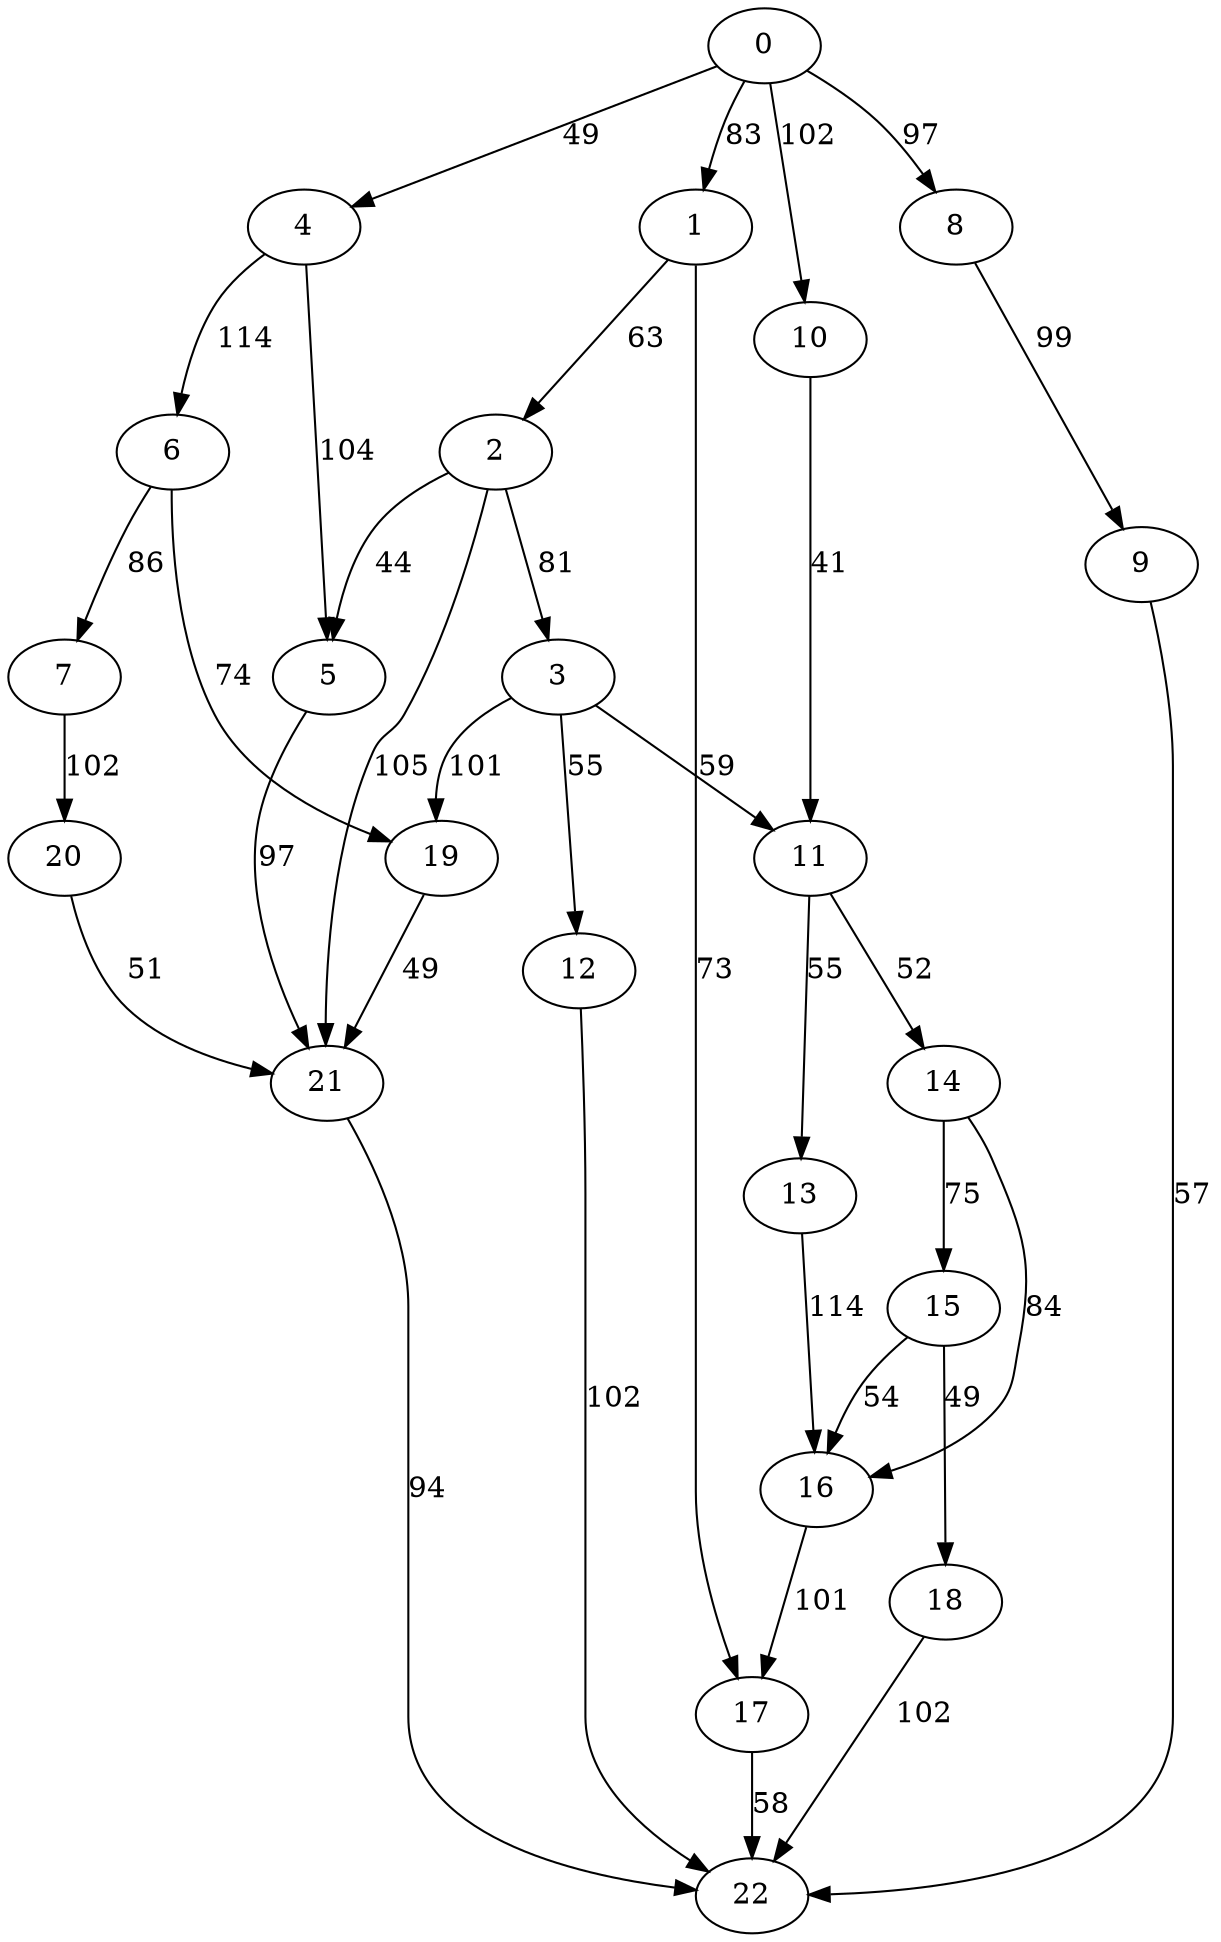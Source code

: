 digraph t20p6r5_16 {
0 -> 1 [ label = 83 ];
0 -> 4 [ label = 49 ];
0 -> 8 [ label = 97 ];
0 -> 10 [ label = 102 ];
1 -> 2 [ label = 63 ];
1 -> 17 [ label = 73 ];
2 -> 3 [ label = 81 ];
2 -> 5 [ label = 44 ];
2 -> 21 [ label = 105 ];
3 -> 11 [ label = 59 ];
3 -> 12 [ label = 55 ];
3 -> 19 [ label = 101 ];
4 -> 5 [ label = 104 ];
4 -> 6 [ label = 114 ];
5 -> 21 [ label = 97 ];
6 -> 7 [ label = 86 ];
6 -> 19 [ label = 74 ];
7 -> 20 [ label = 102 ];
8 -> 9 [ label = 99 ];
9 -> 22 [ label = 57 ];
10 -> 11 [ label = 41 ];
11 -> 13 [ label = 55 ];
11 -> 14 [ label = 52 ];
12 -> 22 [ label = 102 ];
13 -> 16 [ label = 114 ];
14 -> 15 [ label = 75 ];
14 -> 16 [ label = 84 ];
15 -> 16 [ label = 54 ];
15 -> 18 [ label = 49 ];
16 -> 17 [ label = 101 ];
17 -> 22 [ label = 58 ];
18 -> 22 [ label = 102 ];
19 -> 21 [ label = 49 ];
20 -> 21 [ label = 51 ];
21 -> 22 [ label = 94 ];
 }

